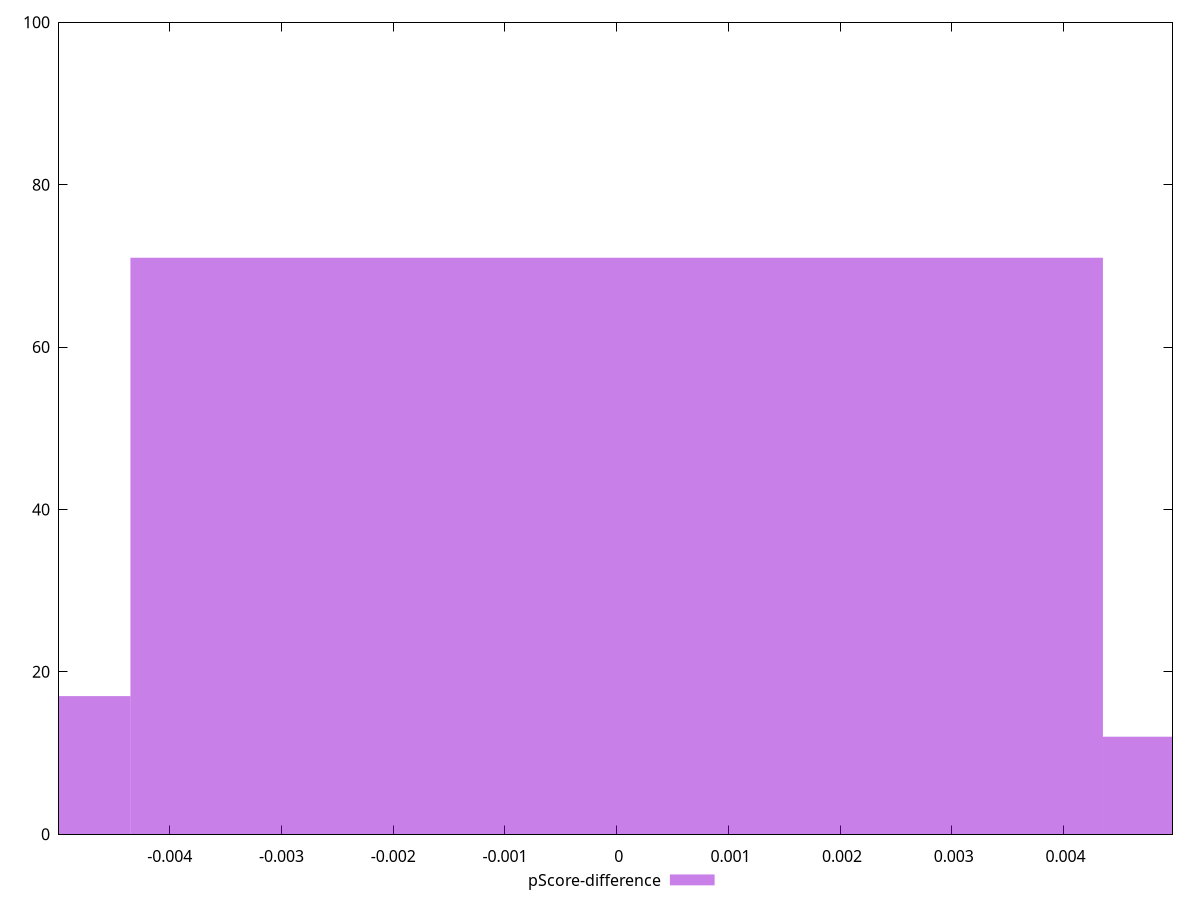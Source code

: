 reset

$pScoreDifference <<EOF
0 71
-0.008704780673295665 17
0.008704780673295665 12
EOF

set key outside below
set boxwidth 0.008704780673295665
set xrange [-0.004991657025699758:0.0049751084998651]
set yrange [0:100]
set trange [0:100]
set style fill transparent solid 0.5 noborder
set terminal svg size 640, 490 enhanced background rgb 'white'
set output "report_00026_2021-02-22T21:38:55.199Z/largest-contentful-paint/samples/pages+cached+noadtech+nomedia+nocss/pScore-difference/histogram.svg"

plot $pScoreDifference title "pScore-difference" with boxes

reset
